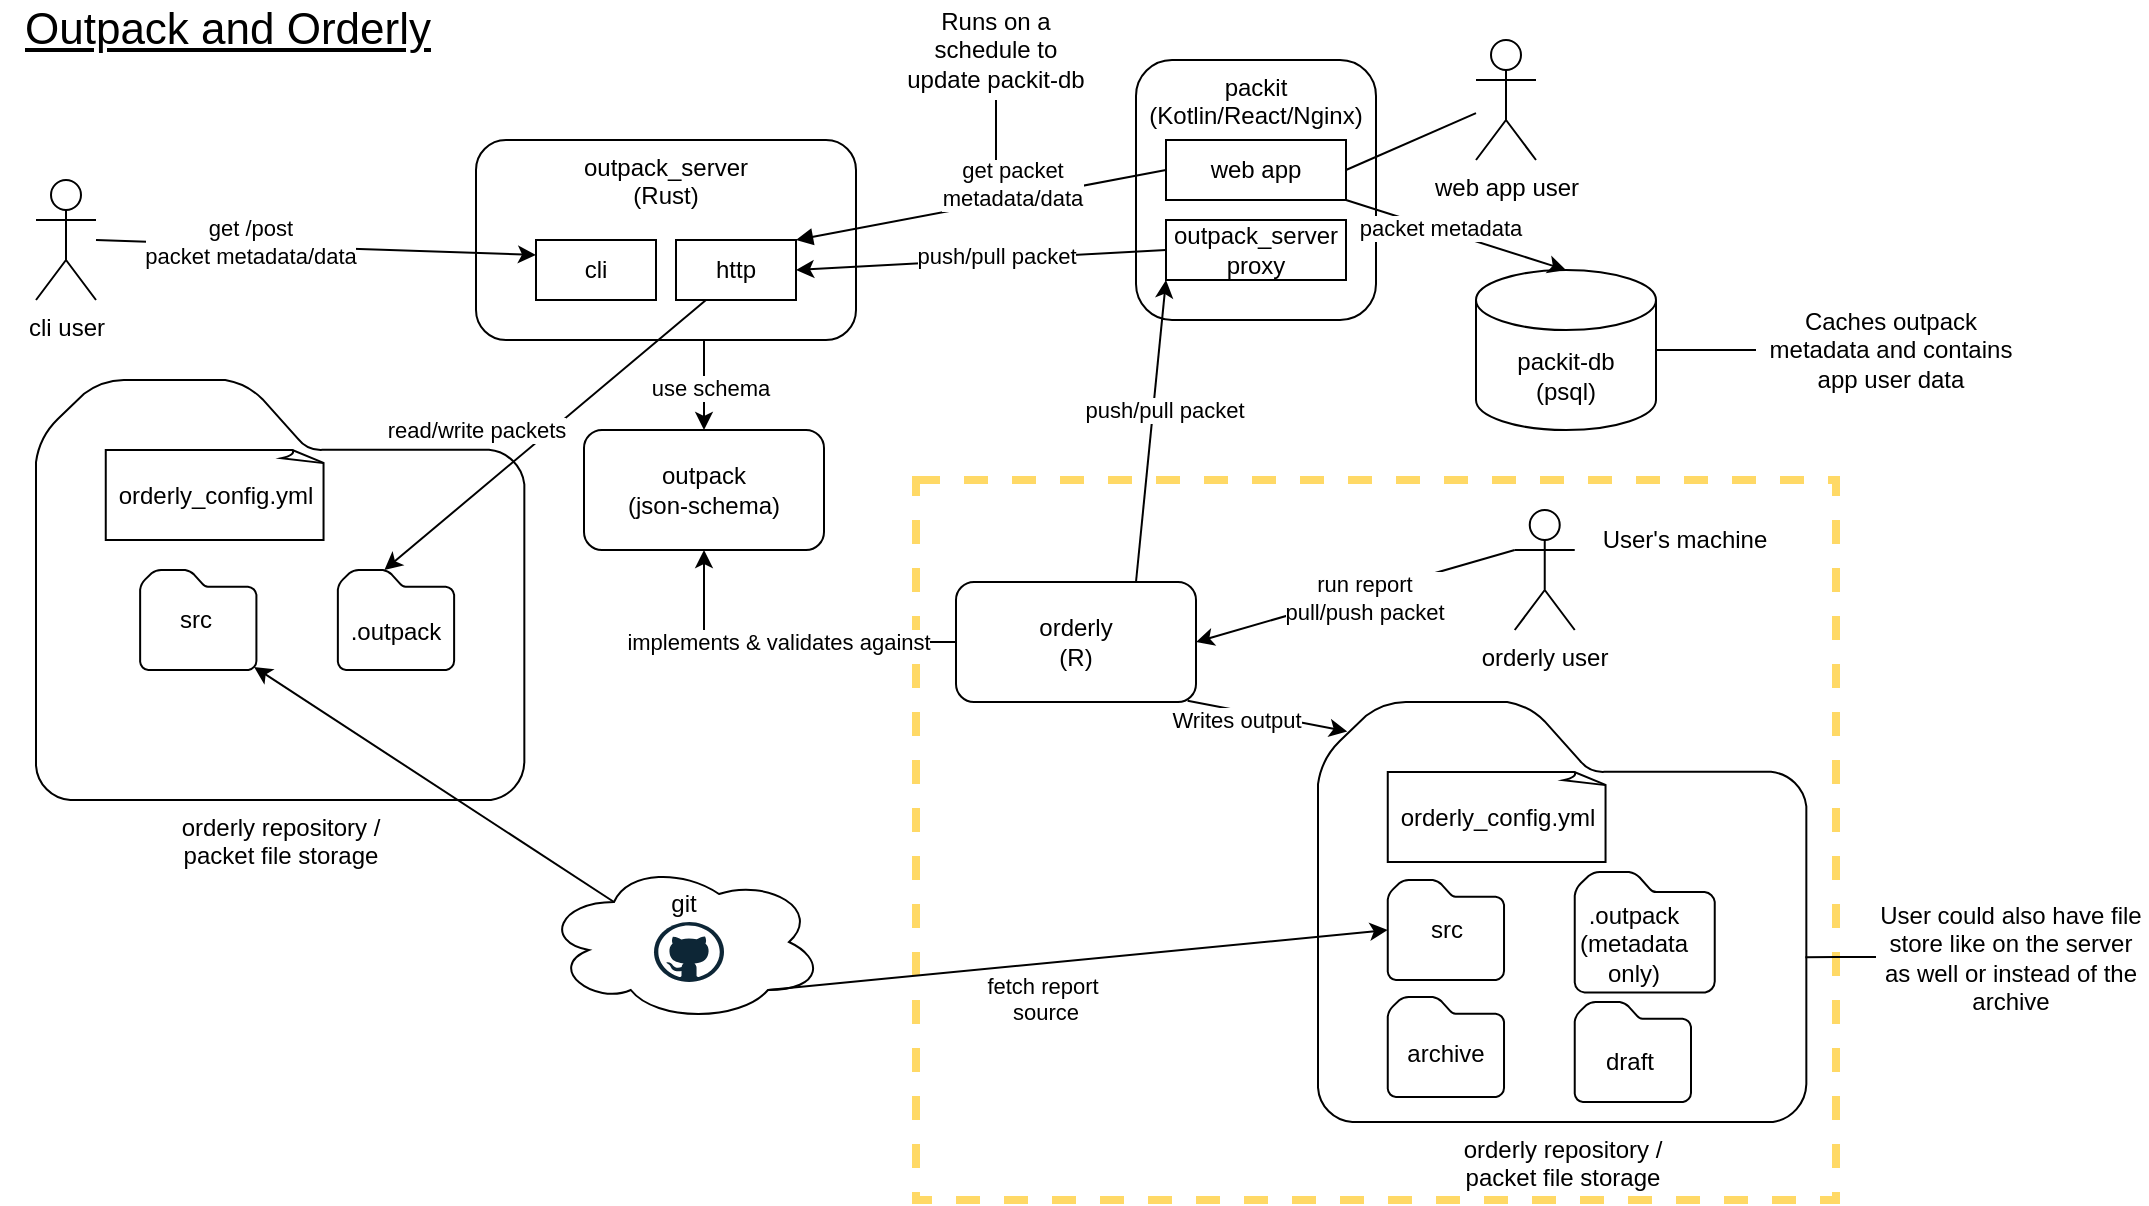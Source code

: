 <mxfile version="21.6.6" type="device">
  <diagram name="Page-1" id="skiWZUBT6v7a5BH_s830">
    <mxGraphModel dx="989" dy="542" grid="1" gridSize="10" guides="1" tooltips="1" connect="1" arrows="1" fold="1" page="1" pageScale="1" pageWidth="827" pageHeight="1169" math="0" shadow="0">
      <root>
        <mxCell id="0" />
        <mxCell id="1" parent="0" />
        <mxCell id="ie2OLaik_cQSUcNvViey-35" value="" style="rounded=0;whiteSpace=wrap;html=1;dashed=1;strokeColor=#FFD966;strokeWidth=4;" vertex="1" parent="1">
          <mxGeometry x="460" y="250" width="460" height="360" as="geometry" />
        </mxCell>
        <mxCell id="Nc5Ob6U3UA9-lTMzCozv-1" value="&lt;div&gt;packit&lt;/div&gt;&lt;div&gt;(Kotlin/React/Nginx)&lt;br&gt;&lt;/div&gt;" style="rounded=1;whiteSpace=wrap;html=1;verticalAlign=top;align=center;" parent="1" vertex="1">
          <mxGeometry x="570" y="40" width="120" height="130" as="geometry" />
        </mxCell>
        <mxCell id="Nc5Ob6U3UA9-lTMzCozv-2" value="&lt;div&gt;packit-db&lt;/div&gt;&lt;div&gt;(psql)&lt;br&gt;&lt;/div&gt;" style="shape=cylinder3;whiteSpace=wrap;html=1;boundedLbl=1;backgroundOutline=1;size=15;" parent="1" vertex="1">
          <mxGeometry x="740" y="145" width="90" height="80" as="geometry" />
        </mxCell>
        <mxCell id="Nc5Ob6U3UA9-lTMzCozv-4" value="" style="endArrow=none;html=1;rounded=0;entryX=1;entryY=1;entryDx=0;entryDy=0;exitX=0.5;exitY=0;exitDx=0;exitDy=0;exitPerimeter=0;startArrow=classic;startFill=1;" parent="1" source="Nc5Ob6U3UA9-lTMzCozv-2" target="w3lYJxwa8sGnMlQlAm_v-17" edge="1">
          <mxGeometry width="50" height="50" relative="1" as="geometry">
            <mxPoint x="390" y="400" as="sourcePoint" />
            <mxPoint x="440" y="350" as="targetPoint" />
          </mxGeometry>
        </mxCell>
        <mxCell id="Nc5Ob6U3UA9-lTMzCozv-8" value="packet metadata" style="edgeLabel;html=1;align=center;verticalAlign=middle;resizable=0;points=[];" parent="Nc5Ob6U3UA9-lTMzCozv-4" vertex="1" connectable="0">
          <mxGeometry x="0.152" y="-1" relative="1" as="geometry">
            <mxPoint as="offset" />
          </mxGeometry>
        </mxCell>
        <mxCell id="w3lYJxwa8sGnMlQlAm_v-6" value="" style="group" parent="1" connectable="0" vertex="1">
          <mxGeometry x="240" y="80" width="190" height="100" as="geometry" />
        </mxCell>
        <mxCell id="Nc5Ob6U3UA9-lTMzCozv-5" value="&lt;div&gt;outpack_server&lt;/div&gt;&lt;div&gt;(Rust)&lt;br&gt;&lt;/div&gt;" style="rounded=1;whiteSpace=wrap;html=1;verticalAlign=top;align=center;" parent="w3lYJxwa8sGnMlQlAm_v-6" vertex="1">
          <mxGeometry width="190" height="100" as="geometry" />
        </mxCell>
        <mxCell id="w3lYJxwa8sGnMlQlAm_v-3" value="http" style="rounded=0;whiteSpace=wrap;html=1;" parent="w3lYJxwa8sGnMlQlAm_v-6" vertex="1">
          <mxGeometry x="100" y="50" width="60" height="30" as="geometry" />
        </mxCell>
        <mxCell id="w3lYJxwa8sGnMlQlAm_v-4" value="cli" style="rounded=0;whiteSpace=wrap;html=1;" parent="w3lYJxwa8sGnMlQlAm_v-6" vertex="1">
          <mxGeometry x="30" y="50" width="60" height="30" as="geometry" />
        </mxCell>
        <mxCell id="w3lYJxwa8sGnMlQlAm_v-7" value="&lt;div&gt;orderly repository /&lt;br&gt;&lt;/div&gt;&lt;div&gt;packet file storage&lt;/div&gt;" style="sketch=0;aspect=fixed;pointerEvents=1;shadow=0;dashed=0;html=1;strokeColor=default;labelPosition=center;verticalLabelPosition=bottom;verticalAlign=top;align=center;fillColor=none;shape=mxgraph.mscae.enterprise.folder" parent="1" vertex="1">
          <mxGeometry x="20" y="200" width="244.17" height="210" as="geometry" />
        </mxCell>
        <mxCell id="Nc5Ob6U3UA9-lTMzCozv-6" value="" style="endArrow=none;html=1;rounded=0;entryX=0;entryY=0.5;entryDx=0;entryDy=0;exitX=1;exitY=0;exitDx=0;exitDy=0;startArrow=block;startFill=1;" parent="1" source="w3lYJxwa8sGnMlQlAm_v-3" target="w3lYJxwa8sGnMlQlAm_v-17" edge="1">
          <mxGeometry width="50" height="50" relative="1" as="geometry">
            <mxPoint x="390" y="370" as="sourcePoint" />
            <mxPoint x="440" y="320" as="targetPoint" />
          </mxGeometry>
        </mxCell>
        <mxCell id="Nc5Ob6U3UA9-lTMzCozv-7" value="&lt;div&gt;get packet&lt;/div&gt;&lt;div&gt;metadata/data&lt;br&gt;&lt;/div&gt;" style="edgeLabel;html=1;align=center;verticalAlign=middle;resizable=0;points=[];" parent="Nc5Ob6U3UA9-lTMzCozv-6" vertex="1" connectable="0">
          <mxGeometry x="-0.08" y="-3" relative="1" as="geometry">
            <mxPoint x="22" y="-15" as="offset" />
          </mxGeometry>
        </mxCell>
        <mxCell id="w3lYJxwa8sGnMlQlAm_v-9" value="cli user" style="shape=umlActor;verticalLabelPosition=bottom;verticalAlign=top;html=1;outlineConnect=0;" parent="1" vertex="1">
          <mxGeometry x="20" y="100" width="30" height="60" as="geometry" />
        </mxCell>
        <mxCell id="w3lYJxwa8sGnMlQlAm_v-14" value="" style="endArrow=classic;html=1;rounded=0;entryX=0;entryY=0.25;entryDx=0;entryDy=0;" parent="1" target="w3lYJxwa8sGnMlQlAm_v-4" edge="1">
          <mxGeometry width="50" height="50" relative="1" as="geometry">
            <mxPoint x="50" y="130" as="sourcePoint" />
            <mxPoint x="440" y="320" as="targetPoint" />
          </mxGeometry>
        </mxCell>
        <mxCell id="w3lYJxwa8sGnMlQlAm_v-15" value="&lt;div&gt;get /post&lt;/div&gt;&lt;div&gt;packet metadata/data&lt;br&gt;&lt;/div&gt;" style="edgeLabel;html=1;align=center;verticalAlign=middle;resizable=0;points=[];" parent="w3lYJxwa8sGnMlQlAm_v-14" connectable="0" vertex="1">
          <mxGeometry x="-0.3" y="2" relative="1" as="geometry">
            <mxPoint as="offset" />
          </mxGeometry>
        </mxCell>
        <mxCell id="w3lYJxwa8sGnMlQlAm_v-16" value="web app user" style="shape=umlActor;verticalLabelPosition=bottom;verticalAlign=top;html=1;outlineConnect=0;" parent="1" vertex="1">
          <mxGeometry x="740" y="30" width="30" height="60" as="geometry" />
        </mxCell>
        <mxCell id="w3lYJxwa8sGnMlQlAm_v-17" value="web app" style="rounded=0;whiteSpace=wrap;html=1;" parent="1" vertex="1">
          <mxGeometry x="585" y="80" width="90" height="30" as="geometry" />
        </mxCell>
        <mxCell id="w3lYJxwa8sGnMlQlAm_v-18" value="&lt;div&gt;outpack_server&lt;/div&gt;&lt;div&gt;proxy&lt;br&gt;&lt;/div&gt;" style="rounded=0;whiteSpace=wrap;html=1;" parent="1" vertex="1">
          <mxGeometry x="585" y="120" width="90" height="30" as="geometry" />
        </mxCell>
        <mxCell id="w3lYJxwa8sGnMlQlAm_v-19" value="" style="endArrow=classic;html=1;rounded=0;exitX=0;exitY=0.5;exitDx=0;exitDy=0;" parent="1" source="w3lYJxwa8sGnMlQlAm_v-18" edge="1">
          <mxGeometry width="50" height="50" relative="1" as="geometry">
            <mxPoint x="390" y="370" as="sourcePoint" />
            <mxPoint x="400" y="145" as="targetPoint" />
          </mxGeometry>
        </mxCell>
        <mxCell id="w3lYJxwa8sGnMlQlAm_v-20" value="push/pull packet" style="edgeLabel;html=1;align=center;verticalAlign=middle;resizable=0;points=[];" parent="w3lYJxwa8sGnMlQlAm_v-19" connectable="0" vertex="1">
          <mxGeometry x="-0.082" y="-2" relative="1" as="geometry">
            <mxPoint as="offset" />
          </mxGeometry>
        </mxCell>
        <mxCell id="w3lYJxwa8sGnMlQlAm_v-21" value="" style="endArrow=none;html=1;rounded=0;exitX=1;exitY=0.5;exitDx=0;exitDy=0;" parent="1" source="w3lYJxwa8sGnMlQlAm_v-17" target="w3lYJxwa8sGnMlQlAm_v-16" edge="1">
          <mxGeometry width="50" height="50" relative="1" as="geometry">
            <mxPoint x="390" y="370" as="sourcePoint" />
            <mxPoint x="440" y="320" as="targetPoint" />
          </mxGeometry>
        </mxCell>
        <mxCell id="w3lYJxwa8sGnMlQlAm_v-42" style="edgeStyle=orthogonalEdgeStyle;rounded=0;orthogonalLoop=1;jettySize=auto;html=1;exitX=0;exitY=0.5;exitDx=0;exitDy=0;" parent="1" source="w3lYJxwa8sGnMlQlAm_v-26" target="w3lYJxwa8sGnMlQlAm_v-37" edge="1">
          <mxGeometry relative="1" as="geometry" />
        </mxCell>
        <mxCell id="w3lYJxwa8sGnMlQlAm_v-43" value="&lt;div&gt;implements &amp;amp; validates against&lt;/div&gt;" style="edgeLabel;html=1;align=center;verticalAlign=middle;resizable=0;points=[];" parent="w3lYJxwa8sGnMlQlAm_v-42" connectable="0" vertex="1">
          <mxGeometry x="0.04" relative="1" as="geometry">
            <mxPoint as="offset" />
          </mxGeometry>
        </mxCell>
        <mxCell id="w3lYJxwa8sGnMlQlAm_v-26" value="&lt;div&gt;orderly&lt;/div&gt;(R)" style="rounded=1;whiteSpace=wrap;html=1;" parent="1" vertex="1">
          <mxGeometry x="480" y="301" width="120" height="60" as="geometry" />
        </mxCell>
        <mxCell id="w3lYJxwa8sGnMlQlAm_v-27" value="" style="endArrow=none;html=1;rounded=0;entryX=0.6;entryY=1;entryDx=0;entryDy=0;exitX=0.5;exitY=0;exitDx=0;exitDy=0;endFill=0;startArrow=classic;startFill=1;entryPerimeter=0;" parent="1" source="w3lYJxwa8sGnMlQlAm_v-37" target="Nc5Ob6U3UA9-lTMzCozv-5" edge="1">
          <mxGeometry width="50" height="50" relative="1" as="geometry">
            <mxPoint x="390" y="220" as="sourcePoint" />
            <mxPoint x="440" y="170" as="targetPoint" />
          </mxGeometry>
        </mxCell>
        <mxCell id="w3lYJxwa8sGnMlQlAm_v-28" value="use schema" style="edgeLabel;html=1;align=center;verticalAlign=middle;resizable=0;points=[];" parent="w3lYJxwa8sGnMlQlAm_v-27" connectable="0" vertex="1">
          <mxGeometry x="-0.056" y="-2" relative="1" as="geometry">
            <mxPoint x="1" as="offset" />
          </mxGeometry>
        </mxCell>
        <mxCell id="w3lYJxwa8sGnMlQlAm_v-29" value="" style="endArrow=classic;html=1;rounded=0;exitX=0.75;exitY=0;exitDx=0;exitDy=0;entryX=0;entryY=1;entryDx=0;entryDy=0;" parent="1" source="w3lYJxwa8sGnMlQlAm_v-26" target="w3lYJxwa8sGnMlQlAm_v-18" edge="1">
          <mxGeometry width="50" height="50" relative="1" as="geometry">
            <mxPoint x="390" y="220" as="sourcePoint" />
            <mxPoint x="380" y="190" as="targetPoint" />
          </mxGeometry>
        </mxCell>
        <mxCell id="w3lYJxwa8sGnMlQlAm_v-31" value="&lt;div&gt;push/pull packet&lt;/div&gt;" style="edgeLabel;html=1;align=center;verticalAlign=middle;resizable=0;points=[];" parent="w3lYJxwa8sGnMlQlAm_v-29" connectable="0" vertex="1">
          <mxGeometry x="0.2" y="-1" relative="1" as="geometry">
            <mxPoint x="4" y="4" as="offset" />
          </mxGeometry>
        </mxCell>
        <mxCell id="w3lYJxwa8sGnMlQlAm_v-34" value="" style="group" parent="1" connectable="0" vertex="1">
          <mxGeometry x="274" y="441" width="140" height="80" as="geometry" />
        </mxCell>
        <mxCell id="w3lYJxwa8sGnMlQlAm_v-33" value="&lt;div align=&quot;center&quot;&gt;git&lt;/div&gt;" style="ellipse;shape=cloud;whiteSpace=wrap;html=1;align=center;verticalAlign=top;horizontal=1;spacingTop=7;" parent="w3lYJxwa8sGnMlQlAm_v-34" vertex="1">
          <mxGeometry width="140" height="80" as="geometry" />
        </mxCell>
        <mxCell id="w3lYJxwa8sGnMlQlAm_v-32" value="" style="dashed=0;outlineConnect=0;html=1;align=center;labelPosition=center;verticalLabelPosition=bottom;verticalAlign=top;shape=mxgraph.weblogos.github" parent="w3lYJxwa8sGnMlQlAm_v-34" vertex="1">
          <mxGeometry x="55" y="30" width="35" height="30" as="geometry" />
        </mxCell>
        <mxCell id="w3lYJxwa8sGnMlQlAm_v-37" value="&lt;div&gt;outpack&lt;/div&gt;&lt;div&gt;(json-schema)&lt;br&gt;&lt;/div&gt;" style="rounded=1;whiteSpace=wrap;html=1;" parent="1" vertex="1">
          <mxGeometry x="294" y="225" width="120" height="60" as="geometry" />
        </mxCell>
        <mxCell id="w3lYJxwa8sGnMlQlAm_v-48" value="orderly_config.yml" style="whiteSpace=wrap;html=1;shape=mxgraph.basic.document" parent="1" vertex="1">
          <mxGeometry x="54.88" y="235" width="110" height="45" as="geometry" />
        </mxCell>
        <mxCell id="w3lYJxwa8sGnMlQlAm_v-59" value="orderly user" style="shape=umlActor;verticalLabelPosition=bottom;verticalAlign=top;html=1;outlineConnect=0;" parent="1" vertex="1">
          <mxGeometry x="759.37" y="265" width="30" height="60" as="geometry" />
        </mxCell>
        <mxCell id="w3lYJxwa8sGnMlQlAm_v-62" value="" style="endArrow=none;html=1;rounded=0;exitX=1;exitY=0.5;exitDx=0;exitDy=0;endFill=0;startArrow=classic;startFill=1;entryX=0;entryY=0.333;entryDx=0;entryDy=0;entryPerimeter=0;" parent="1" source="w3lYJxwa8sGnMlQlAm_v-26" edge="1" target="w3lYJxwa8sGnMlQlAm_v-59">
          <mxGeometry width="50" height="50" relative="1" as="geometry">
            <mxPoint x="390" y="290" as="sourcePoint" />
            <mxPoint x="600" y="400" as="targetPoint" />
          </mxGeometry>
        </mxCell>
        <mxCell id="w3lYJxwa8sGnMlQlAm_v-67" value="&lt;div&gt;run report&lt;/div&gt;&lt;div&gt;pull/push packet&lt;br&gt;&lt;/div&gt;" style="edgeLabel;html=1;align=center;verticalAlign=middle;resizable=0;points=[];" parent="w3lYJxwa8sGnMlQlAm_v-62" connectable="0" vertex="1">
          <mxGeometry x="-0.239" y="-1" relative="1" as="geometry">
            <mxPoint x="23" y="-6" as="offset" />
          </mxGeometry>
        </mxCell>
        <mxCell id="w3lYJxwa8sGnMlQlAm_v-57" value="" style="sketch=0;aspect=fixed;pointerEvents=1;shadow=0;dashed=0;html=1;strokeColor=default;labelPosition=center;verticalLabelPosition=bottom;verticalAlign=middle;align=center;fillColor=none;shape=mxgraph.mscae.enterprise.folder" parent="1" vertex="1">
          <mxGeometry x="72.07" y="295" width="58.133" height="50" as="geometry" />
        </mxCell>
        <mxCell id="w3lYJxwa8sGnMlQlAm_v-58" value="src" style="text;html=1;strokeColor=none;fillColor=none;align=center;verticalAlign=middle;whiteSpace=wrap;rounded=0;" parent="1" vertex="1">
          <mxGeometry x="70.0" y="307.505" width="60.206" height="25" as="geometry" />
        </mxCell>
        <mxCell id="w3lYJxwa8sGnMlQlAm_v-82" value="Outpack and Orderly" style="text;html=1;strokeColor=none;fillColor=none;align=center;verticalAlign=middle;whiteSpace=wrap;rounded=0;fontSize=22;fontStyle=4" parent="1" vertex="1">
          <mxGeometry x="2.09" y="10" width="227.91" height="30" as="geometry" />
        </mxCell>
        <mxCell id="w3lYJxwa8sGnMlQlAm_v-86" value="" style="endArrow=classic;html=1;rounded=0;entryX=0.98;entryY=0.97;entryDx=0;entryDy=0;exitX=0.25;exitY=0.25;exitDx=0;exitDy=0;exitPerimeter=0;entryPerimeter=0;" parent="1" source="w3lYJxwa8sGnMlQlAm_v-33" target="w3lYJxwa8sGnMlQlAm_v-57" edge="1">
          <mxGeometry width="50" height="50" relative="1" as="geometry">
            <mxPoint x="370" y="290" as="sourcePoint" />
            <mxPoint x="420" y="240" as="targetPoint" />
          </mxGeometry>
        </mxCell>
        <mxCell id="ie2OLaik_cQSUcNvViey-7" value="&lt;div&gt;orderly repository /&lt;br&gt;&lt;/div&gt;&lt;div&gt;packet file storage&lt;/div&gt;" style="sketch=0;aspect=fixed;pointerEvents=1;shadow=0;dashed=0;html=1;strokeColor=default;labelPosition=center;verticalLabelPosition=bottom;verticalAlign=top;align=center;fillColor=none;shape=mxgraph.mscae.enterprise.folder" vertex="1" parent="1">
          <mxGeometry x="661" y="361" width="244.17" height="210" as="geometry" />
        </mxCell>
        <mxCell id="ie2OLaik_cQSUcNvViey-8" value="orderly_config.yml" style="whiteSpace=wrap;html=1;shape=mxgraph.basic.document" vertex="1" parent="1">
          <mxGeometry x="695.88" y="396" width="110" height="45" as="geometry" />
        </mxCell>
        <mxCell id="ie2OLaik_cQSUcNvViey-9" value="" style="group" connectable="0" vertex="1" parent="1">
          <mxGeometry x="789.37" y="456" width="70" height="110" as="geometry" />
        </mxCell>
        <mxCell id="ie2OLaik_cQSUcNvViey-10" value="" style="sketch=0;aspect=fixed;pointerEvents=1;shadow=0;dashed=0;html=1;strokeColor=default;labelPosition=center;verticalLabelPosition=bottom;verticalAlign=middle;align=center;fillColor=none;shape=mxgraph.mscae.enterprise.folder" vertex="1" parent="ie2OLaik_cQSUcNvViey-9">
          <mxGeometry y="-10" width="70" height="60.21" as="geometry" />
        </mxCell>
        <mxCell id="ie2OLaik_cQSUcNvViey-11" value="&lt;div&gt;.outpack&lt;/div&gt;&lt;div&gt;(metadata only)&lt;br&gt;&lt;/div&gt;" style="text;html=1;strokeColor=none;fillColor=none;align=center;verticalAlign=middle;whiteSpace=wrap;rounded=0;" vertex="1" parent="ie2OLaik_cQSUcNvViey-9">
          <mxGeometry x="-10" y="15.81" width="80" height="20.85" as="geometry" />
        </mxCell>
        <mxCell id="ie2OLaik_cQSUcNvViey-12" value="" style="group" connectable="0" vertex="1" parent="ie2OLaik_cQSUcNvViey-9">
          <mxGeometry y="55" width="65.12" height="55" as="geometry" />
        </mxCell>
        <mxCell id="ie2OLaik_cQSUcNvViey-13" value="" style="sketch=0;aspect=fixed;pointerEvents=1;shadow=0;dashed=0;html=1;strokeColor=default;labelPosition=center;verticalLabelPosition=bottom;verticalAlign=middle;align=center;fillColor=none;shape=mxgraph.mscae.enterprise.folder" vertex="1" parent="ie2OLaik_cQSUcNvViey-12">
          <mxGeometry width="58.13" height="50" as="geometry" />
        </mxCell>
        <mxCell id="ie2OLaik_cQSUcNvViey-14" value="draft" style="text;html=1;strokeColor=none;fillColor=none;align=center;verticalAlign=middle;whiteSpace=wrap;rounded=0;" vertex="1" parent="ie2OLaik_cQSUcNvViey-12">
          <mxGeometry y="15.812" width="56.009" height="27.5" as="geometry" />
        </mxCell>
        <mxCell id="ie2OLaik_cQSUcNvViey-15" value="src" style="sketch=0;aspect=fixed;pointerEvents=1;shadow=0;dashed=0;html=1;strokeColor=default;labelPosition=center;verticalLabelPosition=middle;verticalAlign=middle;align=center;fillColor=none;shape=mxgraph.mscae.enterprise.folder" vertex="1" parent="1">
          <mxGeometry x="695.88" y="450" width="58.133" height="50" as="geometry" />
        </mxCell>
        <mxCell id="ie2OLaik_cQSUcNvViey-16" value="" style="group" connectable="0" vertex="1" parent="1">
          <mxGeometry x="715.88" y="501" width="69.76" height="60" as="geometry" />
        </mxCell>
        <mxCell id="ie2OLaik_cQSUcNvViey-17" value="" style="group" connectable="0" vertex="1" parent="ie2OLaik_cQSUcNvViey-16">
          <mxGeometry x="-20" y="7.5" width="58.13" height="50" as="geometry" />
        </mxCell>
        <mxCell id="ie2OLaik_cQSUcNvViey-18" value="" style="sketch=0;aspect=fixed;pointerEvents=1;shadow=0;dashed=0;html=1;strokeColor=default;labelPosition=center;verticalLabelPosition=bottom;verticalAlign=middle;align=center;fillColor=none;shape=mxgraph.mscae.enterprise.folder" vertex="1" parent="ie2OLaik_cQSUcNvViey-17">
          <mxGeometry width="58.13" height="50" as="geometry" />
        </mxCell>
        <mxCell id="ie2OLaik_cQSUcNvViey-19" value="archive" style="text;html=1;strokeColor=none;fillColor=none;align=center;verticalAlign=middle;whiteSpace=wrap;rounded=0;" vertex="1" parent="ie2OLaik_cQSUcNvViey-17">
          <mxGeometry x="4.07" y="20" width="50" height="17.25" as="geometry" />
        </mxCell>
        <mxCell id="w3lYJxwa8sGnMlQlAm_v-52" value="" style="sketch=0;aspect=fixed;pointerEvents=1;shadow=0;dashed=0;html=1;strokeColor=default;labelPosition=center;verticalLabelPosition=bottom;verticalAlign=middle;align=center;fillColor=none;shape=mxgraph.mscae.enterprise.folder" parent="1" vertex="1">
          <mxGeometry x="170.93" y="295" width="58.13" height="50" as="geometry" />
        </mxCell>
        <mxCell id="w3lYJxwa8sGnMlQlAm_v-54" value="&lt;div&gt;.outpack&lt;/div&gt;" style="text;html=1;strokeColor=none;fillColor=none;align=center;verticalAlign=middle;whiteSpace=wrap;rounded=0;" parent="1" vertex="1">
          <mxGeometry x="160" y="316" width="80" height="20.85" as="geometry" />
        </mxCell>
        <mxCell id="ie2OLaik_cQSUcNvViey-26" value="Writes output" style="endArrow=classic;html=1;rounded=0;exitX=0.965;exitY=0.99;exitDx=0;exitDy=0;exitPerimeter=0;entryX=0.06;entryY=0.07;entryDx=0;entryDy=0;entryPerimeter=0;" edge="1" parent="1" source="w3lYJxwa8sGnMlQlAm_v-26" target="ie2OLaik_cQSUcNvViey-7">
          <mxGeometry x="-0.371" y="-5" width="50" height="50" relative="1" as="geometry">
            <mxPoint x="400" y="310" as="sourcePoint" />
            <mxPoint x="450" y="260" as="targetPoint" />
            <mxPoint as="offset" />
          </mxGeometry>
        </mxCell>
        <mxCell id="ie2OLaik_cQSUcNvViey-27" value="" style="endArrow=classic;html=1;rounded=0;entryX=0;entryY=0.5;entryDx=0;entryDy=0;entryPerimeter=0;exitX=0.8;exitY=0.8;exitDx=0;exitDy=0;exitPerimeter=0;" edge="1" parent="1" source="w3lYJxwa8sGnMlQlAm_v-33" target="ie2OLaik_cQSUcNvViey-15">
          <mxGeometry width="50" height="50" relative="1" as="geometry">
            <mxPoint x="620" y="431" as="sourcePoint" />
            <mxPoint x="440" y="440" as="targetPoint" />
          </mxGeometry>
        </mxCell>
        <mxCell id="ie2OLaik_cQSUcNvViey-28" value="&lt;div&gt;fetch report&lt;/div&gt;&lt;div&gt;&amp;nbsp;source&lt;/div&gt;&lt;div&gt;&lt;br&gt;&lt;/div&gt;" style="edgeLabel;html=1;align=center;verticalAlign=middle;resizable=0;points=[];" connectable="0" vertex="1" parent="ie2OLaik_cQSUcNvViey-27">
          <mxGeometry x="-0.12" relative="1" as="geometry">
            <mxPoint y="24" as="offset" />
          </mxGeometry>
        </mxCell>
        <mxCell id="ie2OLaik_cQSUcNvViey-29" value="" style="endArrow=classic;html=1;rounded=0;exitX=0.25;exitY=1;exitDx=0;exitDy=0;entryX=0.4;entryY=0;entryDx=0;entryDy=0;entryPerimeter=0;" edge="1" parent="1" source="w3lYJxwa8sGnMlQlAm_v-3" target="w3lYJxwa8sGnMlQlAm_v-52">
          <mxGeometry width="50" height="50" relative="1" as="geometry">
            <mxPoint x="281" y="188" as="sourcePoint" />
            <mxPoint x="269" y="250" as="targetPoint" />
          </mxGeometry>
        </mxCell>
        <mxCell id="ie2OLaik_cQSUcNvViey-30" value="read/write packets" style="edgeLabel;html=1;align=center;verticalAlign=middle;resizable=0;points=[];" connectable="0" vertex="1" parent="ie2OLaik_cQSUcNvViey-29">
          <mxGeometry x="0.115" y="-1" relative="1" as="geometry">
            <mxPoint x="-25" y="-10" as="offset" />
          </mxGeometry>
        </mxCell>
        <mxCell id="ie2OLaik_cQSUcNvViey-38" value="User&#39;s machine" style="text;html=1;strokeColor=none;fillColor=none;align=center;verticalAlign=middle;whiteSpace=wrap;rounded=0;" vertex="1" parent="1">
          <mxGeometry x="789.37" y="265" width="110.63" height="30" as="geometry" />
        </mxCell>
        <mxCell id="ie2OLaik_cQSUcNvViey-42" style="edgeStyle=orthogonalEdgeStyle;rounded=0;orthogonalLoop=1;jettySize=auto;html=1;entryX=1;entryY=0.5;entryDx=0;entryDy=0;entryPerimeter=0;endArrow=none;endFill=0;" edge="1" parent="1" source="ie2OLaik_cQSUcNvViey-41" target="Nc5Ob6U3UA9-lTMzCozv-2">
          <mxGeometry relative="1" as="geometry" />
        </mxCell>
        <mxCell id="ie2OLaik_cQSUcNvViey-41" value="Caches outpack metadata and contains app user data" style="text;html=1;strokeColor=none;fillColor=none;align=center;verticalAlign=middle;whiteSpace=wrap;rounded=0;" vertex="1" parent="1">
          <mxGeometry x="880" y="152.5" width="134.83" height="65" as="geometry" />
        </mxCell>
        <mxCell id="ie2OLaik_cQSUcNvViey-44" style="edgeStyle=orthogonalEdgeStyle;rounded=0;orthogonalLoop=1;jettySize=auto;html=1;entryX=0.998;entryY=0.608;entryDx=0;entryDy=0;entryPerimeter=0;endArrow=none;endFill=0;" edge="1" parent="1" source="ie2OLaik_cQSUcNvViey-43" target="ie2OLaik_cQSUcNvViey-7">
          <mxGeometry relative="1" as="geometry" />
        </mxCell>
        <mxCell id="ie2OLaik_cQSUcNvViey-43" value="User could also have file store like on the server as well or instead of the archive" style="text;html=1;strokeColor=none;fillColor=none;align=center;verticalAlign=middle;whiteSpace=wrap;rounded=0;" vertex="1" parent="1">
          <mxGeometry x="940" y="456" width="134.83" height="65" as="geometry" />
        </mxCell>
        <mxCell id="ie2OLaik_cQSUcNvViey-46" style="edgeStyle=orthogonalEdgeStyle;rounded=0;orthogonalLoop=1;jettySize=auto;html=1;endArrow=none;endFill=0;" edge="1" parent="1" source="ie2OLaik_cQSUcNvViey-45">
          <mxGeometry relative="1" as="geometry">
            <mxPoint x="500" y="90" as="targetPoint" />
          </mxGeometry>
        </mxCell>
        <mxCell id="ie2OLaik_cQSUcNvViey-45" value="Runs on a schedule to update packit-db" style="text;html=1;strokeColor=none;fillColor=none;align=center;verticalAlign=middle;whiteSpace=wrap;rounded=0;" vertex="1" parent="1">
          <mxGeometry x="450" y="10" width="100" height="50" as="geometry" />
        </mxCell>
      </root>
    </mxGraphModel>
  </diagram>
</mxfile>

